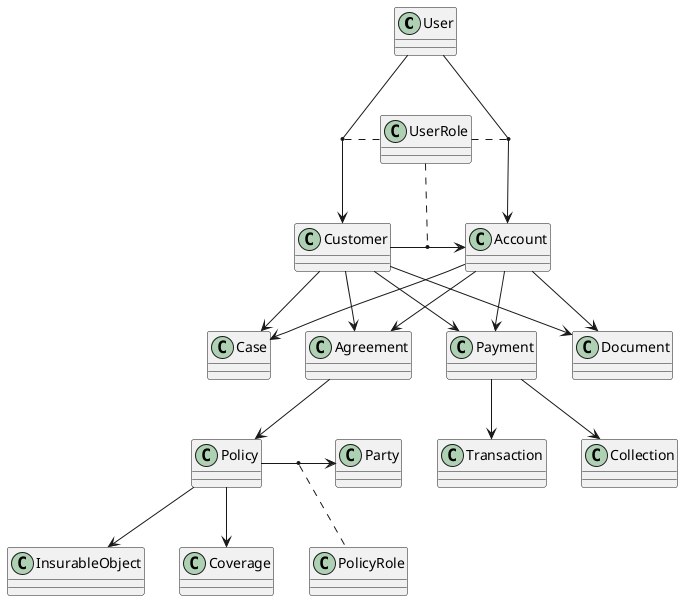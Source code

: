 @startuml
User  --> Customer
Customer --> Agreement
Customer  --> Document
Customer  --> Case
Customer  --> Payment


User  --> Account
Account  --> Document
Account  --> Case
Account  --> Payment
Account --> Agreement

Customer -> Account

(User,Customer).. UserRole
UserRole .. (User,Account)
UserRole .. (Customer,Account)

Payment --> Collection
Payment --> Transaction

Agreement --> Policy
Policy -> Party
Policy --> Coverage
Policy --> InsurableObject

(Policy,Party) .. PolicyRole


@enduml

